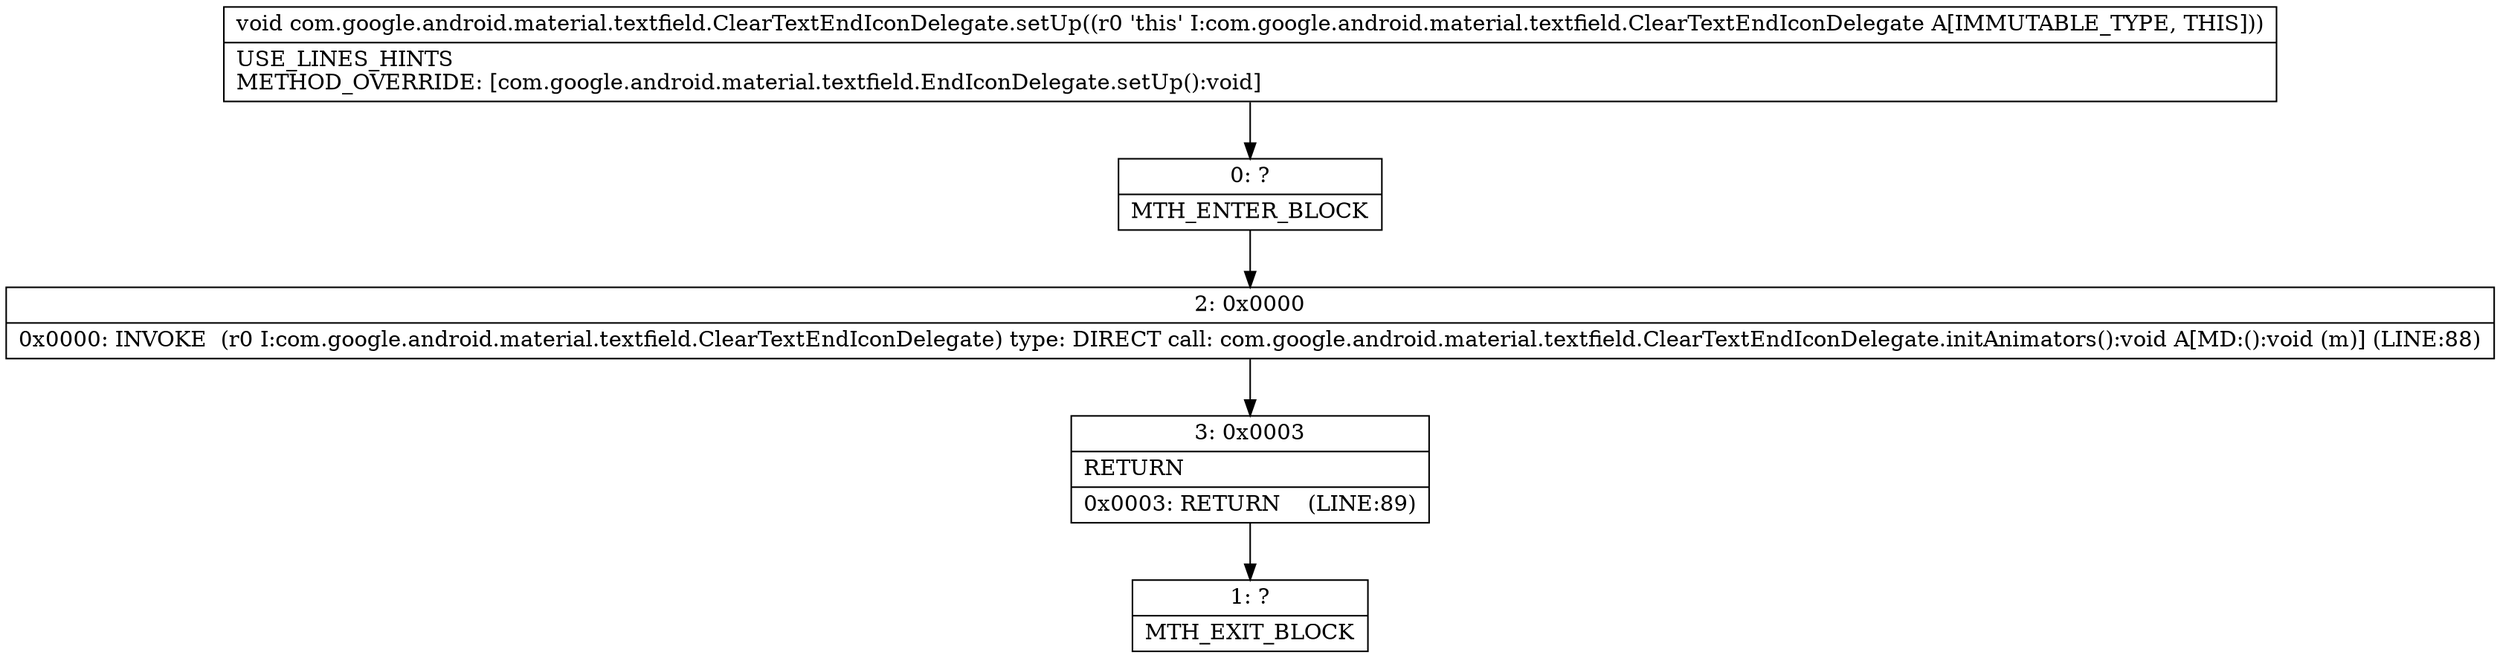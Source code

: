 digraph "CFG forcom.google.android.material.textfield.ClearTextEndIconDelegate.setUp()V" {
Node_0 [shape=record,label="{0\:\ ?|MTH_ENTER_BLOCK\l}"];
Node_2 [shape=record,label="{2\:\ 0x0000|0x0000: INVOKE  (r0 I:com.google.android.material.textfield.ClearTextEndIconDelegate) type: DIRECT call: com.google.android.material.textfield.ClearTextEndIconDelegate.initAnimators():void A[MD:():void (m)] (LINE:88)\l}"];
Node_3 [shape=record,label="{3\:\ 0x0003|RETURN\l|0x0003: RETURN    (LINE:89)\l}"];
Node_1 [shape=record,label="{1\:\ ?|MTH_EXIT_BLOCK\l}"];
MethodNode[shape=record,label="{void com.google.android.material.textfield.ClearTextEndIconDelegate.setUp((r0 'this' I:com.google.android.material.textfield.ClearTextEndIconDelegate A[IMMUTABLE_TYPE, THIS]))  | USE_LINES_HINTS\lMETHOD_OVERRIDE: [com.google.android.material.textfield.EndIconDelegate.setUp():void]\l}"];
MethodNode -> Node_0;Node_0 -> Node_2;
Node_2 -> Node_3;
Node_3 -> Node_1;
}

